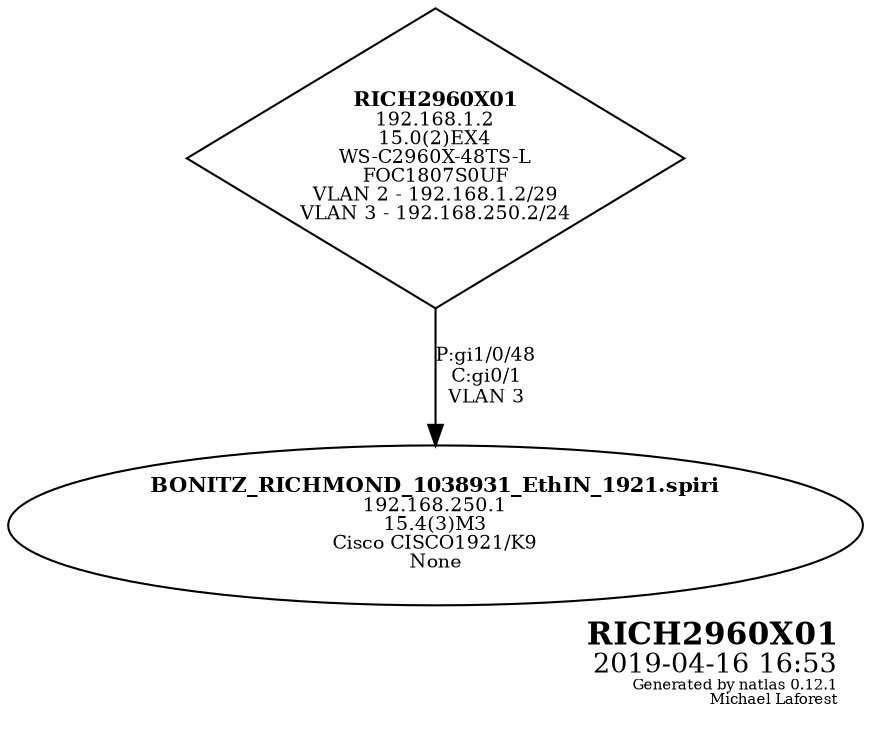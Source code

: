 graph G {
	graph [bb="0,0,340.83,344.37",
		fontsize=10,
		label=<<table border="0"><tr><td balign="right"><font point-size="15"><b>RICH2960X01</b></font><br /><font point-size="13">2019-04-16 16:53</font><br /><font point-size="7">Generated by natlas 0.12.1<br />Michael Laforest</font><br /></td></tr></table>>,
		labeljust=r,
		labelloc=b,
		lheight=0.69,
		lp="280.33,29",
		lwidth=1.46
	];
	node [fontsize=9,
		label="\N"
	];
	edge [fontsize=9,
		labeljust=l
	];
	RICH2960X01	 [height=2,
		label=<<font point-size="10"><b>RICH2960X01</b></font><br />192.168.1.2<br />15.0(2)EX4<br />WS-C2960X-48TS-L<br />FOC1807S0UF<br />VLAN 2 - 192.168.1.2/29<br />VLAN 3 - 192.168.250.2/24<br />>,
		peripheries=1,
		pos="170.41,272.37",
		shape=diamond,
		style=solid,
		width=3.3056];
	"BONITZ_RICHMOND_1038931_EthIN_1921.spiri"	 [height=1.0607,
		label=<<font point-size="10"><b>BONITZ_RICHMOND_1038931_EthIN_1921.spiri</b></font><br />192.168.250.1<br />15.4(3)M3<br />Cisco CISCO1921/K9<br />None<br />>,
		peripheries=1,
		pos="170.41,96.184",
		shape=ellipse,
		style=solid,
		width=4.7337];
	RICH2960X01 -- "BONITZ_RICHMOND_1038931_EthIN_1921.spiri"	 [color=black,
		dir=forward,
		label="P:gi1/0/48\nC:gi0/1\nVLAN 3",
		lp="188.91,167.37",
		pos="e,170.41,134.72 170.41,200.2 170.41,181.63 170.41,162.08 170.41,145",
		style=solid];
}
